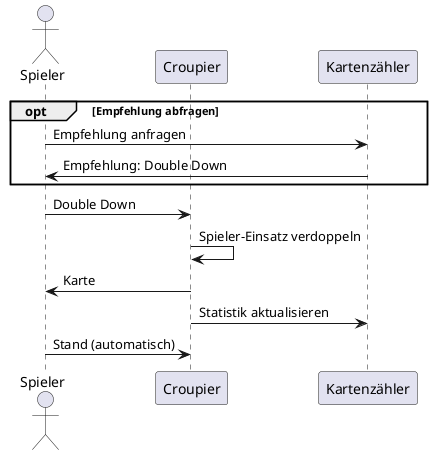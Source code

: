 @startuml DoubleDown
actor Spieler
participant Croupier
participant Kartenzähler

opt Empfehlung abfragen
Spieler -> Kartenzähler : Empfehlung anfragen
Kartenzähler -> Spieler : Empfehlung: Double Down
end 
Spieler -> Croupier : Double Down
Croupier -> Croupier : Spieler-Einsatz verdoppeln
Croupier -> Spieler : Karte
Croupier -> Kartenzähler : Statistik aktualisieren
Spieler -> Croupier : Stand (automatisch)

@enduml